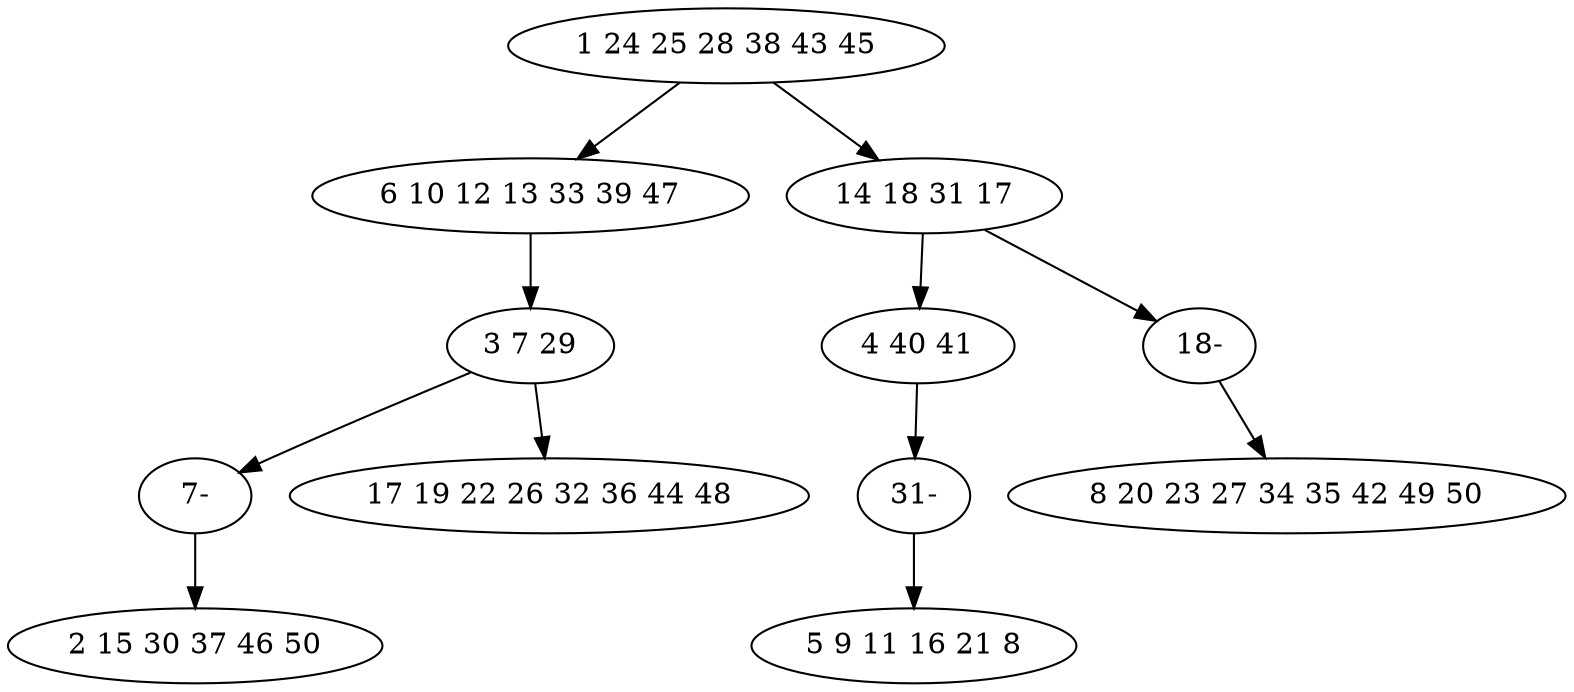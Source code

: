 digraph true_tree {
	"0" -> "1"
	"0" -> "2"
	"2" -> "3"
	"1" -> "4"
	"4" -> "9"
	"2" -> "11"
	"4" -> "7"
	"3" -> "10"
	"9" -> "5"
	"10" -> "8"
	"11" -> "6"
	"0" [label="1 24 25 28 38 43 45"];
	"1" [label="6 10 12 13 33 39 47"];
	"2" [label="14 18 31 17"];
	"3" [label="4 40 41"];
	"4" [label="3 7 29"];
	"5" [label="2 15 30 37 46 50"];
	"6" [label="8 20 23 27 34 35 42 49 50"];
	"7" [label="17 19 22 26 32 36 44 48"];
	"8" [label="5 9 11 16 21 8"];
	"9" [label="7-"];
	"10" [label="31-"];
	"11" [label="18-"];
}
